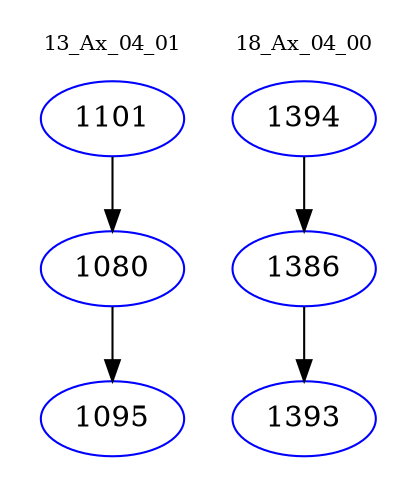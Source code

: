 digraph{
subgraph cluster_0 {
color = white
label = "13_Ax_04_01";
fontsize=10;
T0_1101 [label="1101", color="blue"]
T0_1101 -> T0_1080 [color="black"]
T0_1080 [label="1080", color="blue"]
T0_1080 -> T0_1095 [color="black"]
T0_1095 [label="1095", color="blue"]
}
subgraph cluster_1 {
color = white
label = "18_Ax_04_00";
fontsize=10;
T1_1394 [label="1394", color="blue"]
T1_1394 -> T1_1386 [color="black"]
T1_1386 [label="1386", color="blue"]
T1_1386 -> T1_1393 [color="black"]
T1_1393 [label="1393", color="blue"]
}
}
